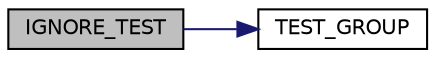 digraph "IGNORE_TEST"
{
  edge [fontname="Helvetica",fontsize="10",labelfontname="Helvetica",labelfontsize="10"];
  node [fontname="Helvetica",fontsize="10",shape=record];
  rankdir="LR";
  Node0 [label="IGNORE_TEST",height=0.2,width=0.4,color="black", fillcolor="grey75", style="filled", fontcolor="black"];
  Node0 -> Node1 [color="midnightblue",fontsize="10",style="solid",fontname="Helvetica"];
  Node1 [label="TEST_GROUP",height=0.2,width=0.4,color="black", fillcolor="white", style="filled",URL="$unity__fixture__Test_8c.html#a266bac63b46cd57e3207a3960909a29d"];
}
